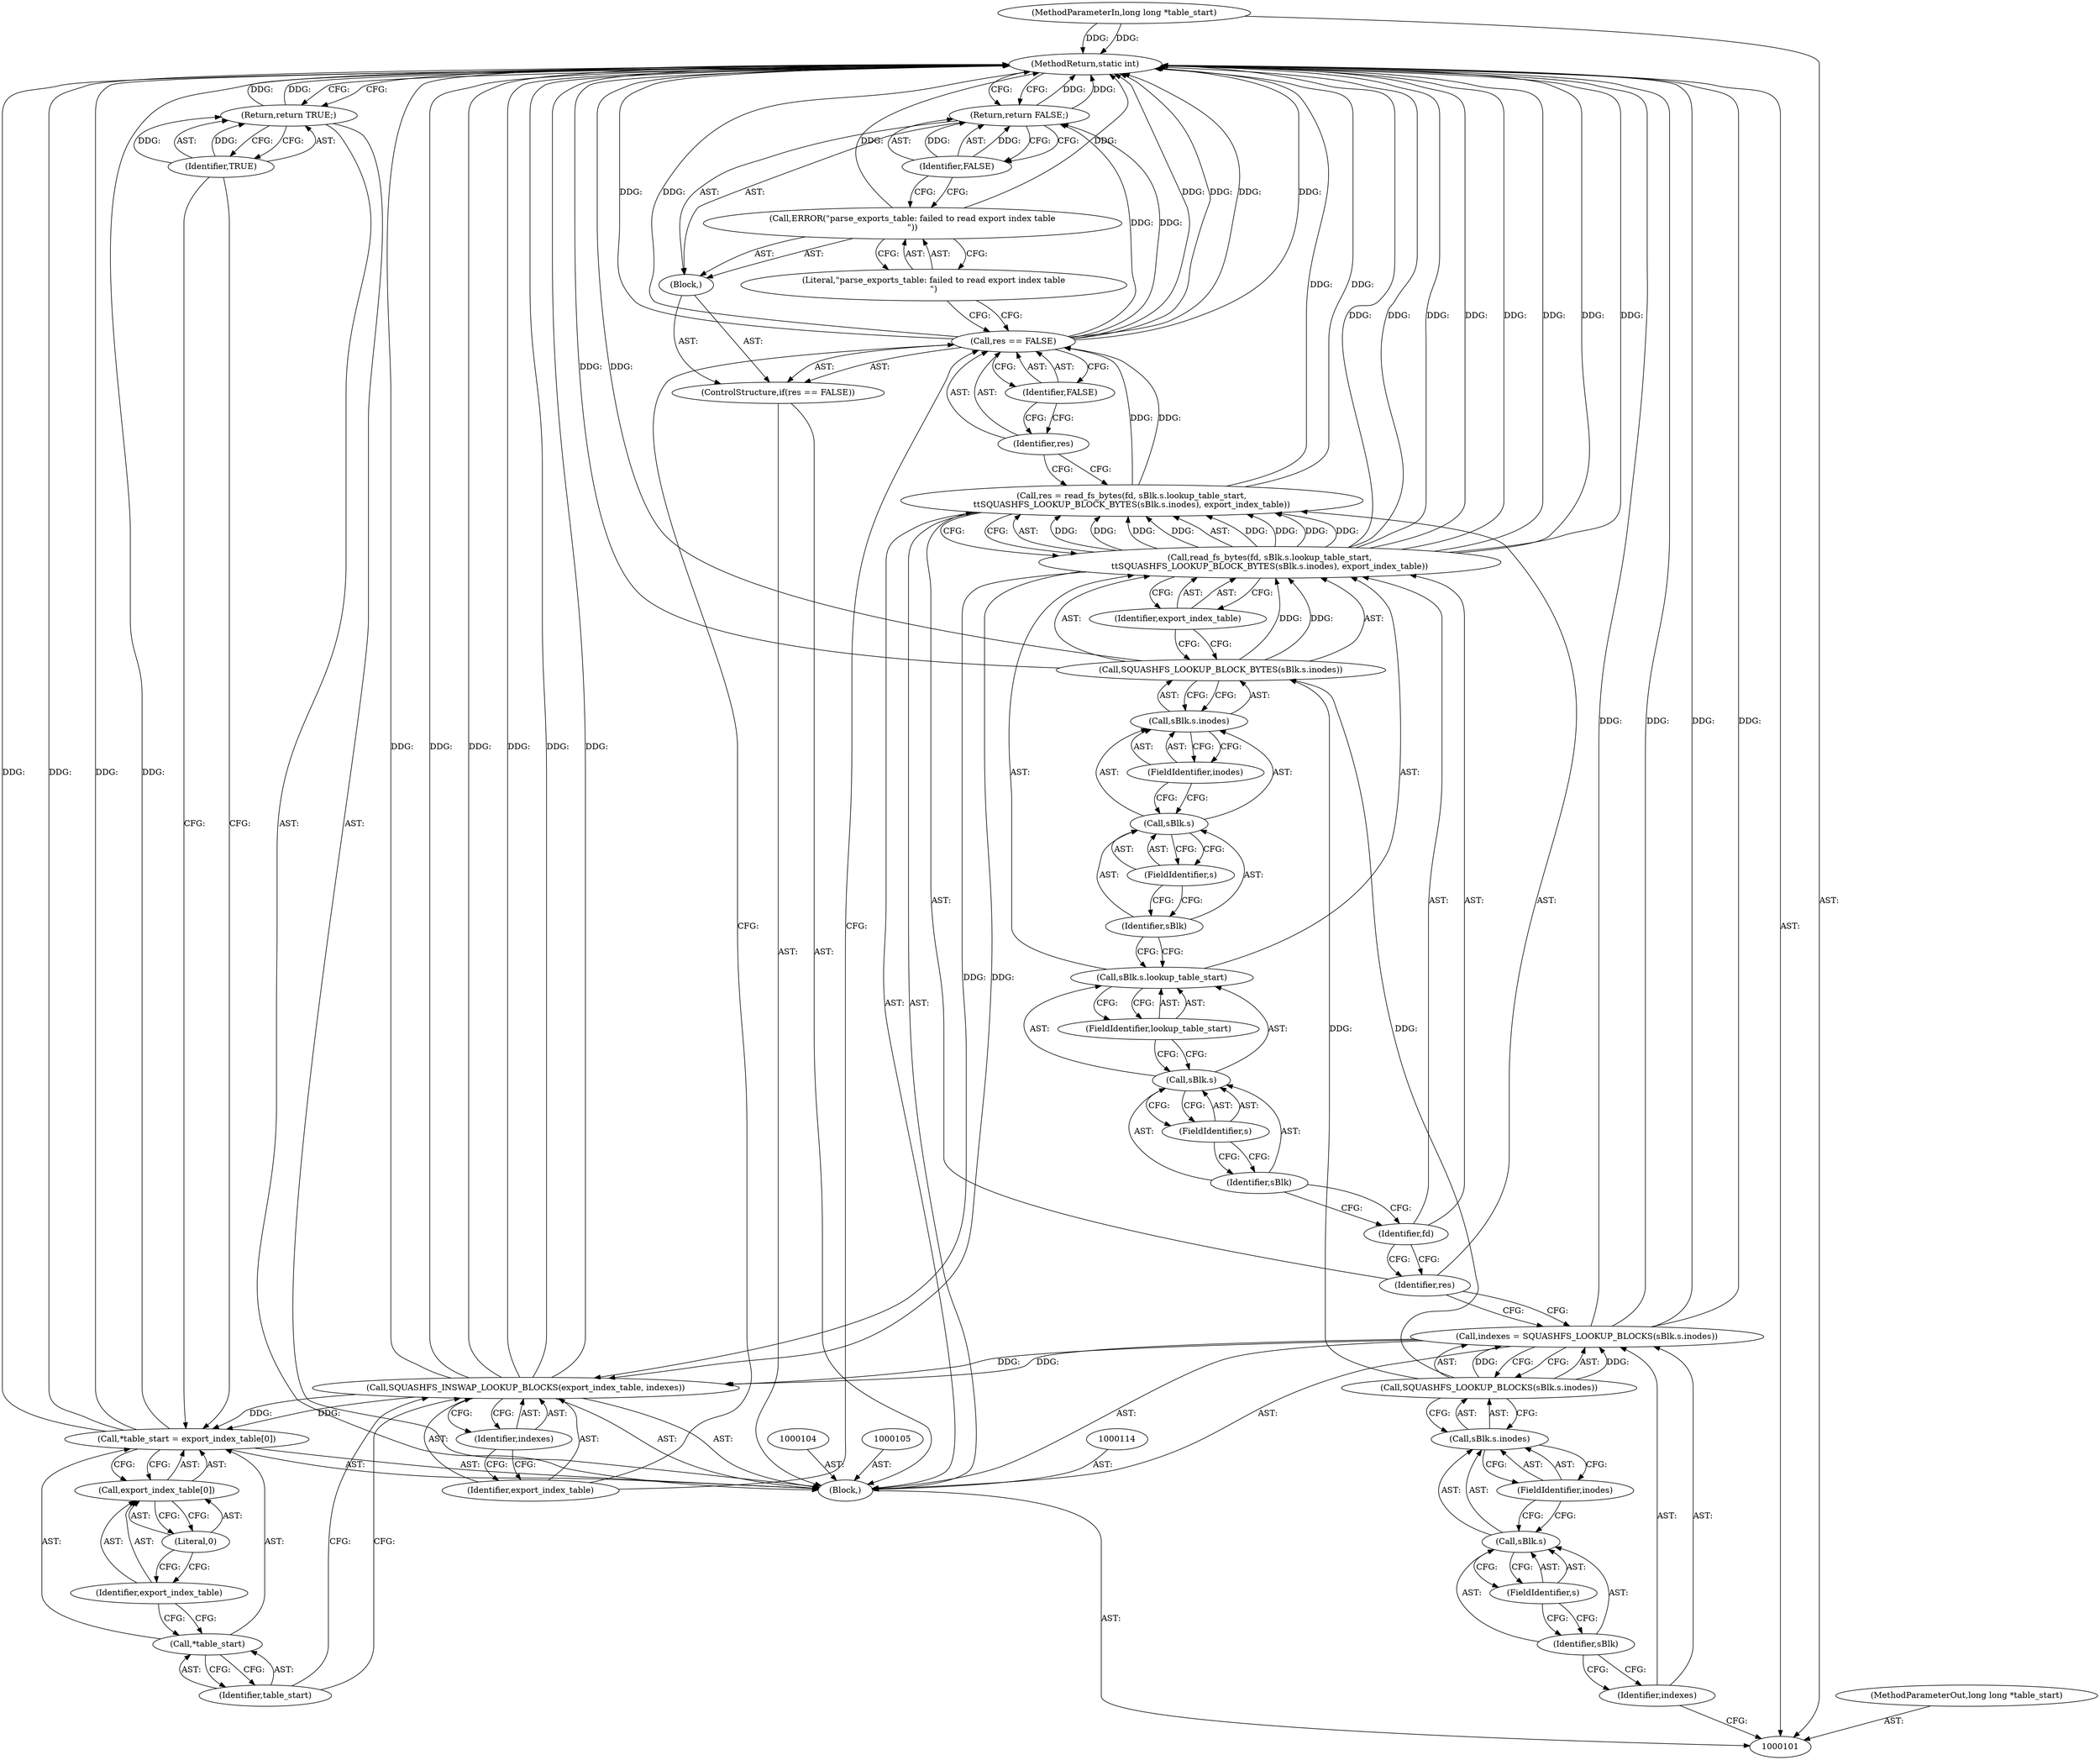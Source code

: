 digraph "1_squashfs-tools_f95864afe8833fe3ad782d714b41378e860977b1_0" {
"1000151" [label="(MethodReturn,static int)"];
"1000102" [label="(MethodParameterIn,long long *table_start)"];
"1000208" [label="(MethodParameterOut,long long *table_start)"];
"1000136" [label="(Call,ERROR(\"parse_exports_table: failed to read export index table\n\"))"];
"1000137" [label="(Literal,\"parse_exports_table: failed to read export index table\n\")"];
"1000139" [label="(Identifier,FALSE)"];
"1000138" [label="(Return,return FALSE;)"];
"1000140" [label="(Call,SQUASHFS_INSWAP_LOOKUP_BLOCKS(export_index_table, indexes))"];
"1000141" [label="(Identifier,export_index_table)"];
"1000142" [label="(Identifier,indexes)"];
"1000103" [label="(Block,)"];
"1000143" [label="(Call,*table_start = export_index_table[0])"];
"1000144" [label="(Call,*table_start)"];
"1000146" [label="(Call,export_index_table[0])"];
"1000147" [label="(Identifier,export_index_table)"];
"1000145" [label="(Identifier,table_start)"];
"1000148" [label="(Literal,0)"];
"1000149" [label="(Return,return TRUE;)"];
"1000150" [label="(Identifier,TRUE)"];
"1000108" [label="(Call,SQUASHFS_LOOKUP_BLOCKS(sBlk.s.inodes))"];
"1000109" [label="(Call,sBlk.s.inodes)"];
"1000110" [label="(Call,sBlk.s)"];
"1000111" [label="(Identifier,sBlk)"];
"1000112" [label="(FieldIdentifier,s)"];
"1000113" [label="(FieldIdentifier,inodes)"];
"1000106" [label="(Call,indexes = SQUASHFS_LOOKUP_BLOCKS(sBlk.s.inodes))"];
"1000107" [label="(Identifier,indexes)"];
"1000115" [label="(Call,res = read_fs_bytes(fd, sBlk.s.lookup_table_start,\n\t\tSQUASHFS_LOOKUP_BLOCK_BYTES(sBlk.s.inodes), export_index_table))"];
"1000116" [label="(Identifier,res)"];
"1000118" [label="(Identifier,fd)"];
"1000119" [label="(Call,sBlk.s.lookup_table_start)"];
"1000120" [label="(Call,sBlk.s)"];
"1000121" [label="(Identifier,sBlk)"];
"1000122" [label="(FieldIdentifier,s)"];
"1000123" [label="(FieldIdentifier,lookup_table_start)"];
"1000117" [label="(Call,read_fs_bytes(fd, sBlk.s.lookup_table_start,\n\t\tSQUASHFS_LOOKUP_BLOCK_BYTES(sBlk.s.inodes), export_index_table))"];
"1000124" [label="(Call,SQUASHFS_LOOKUP_BLOCK_BYTES(sBlk.s.inodes))"];
"1000125" [label="(Call,sBlk.s.inodes)"];
"1000126" [label="(Call,sBlk.s)"];
"1000127" [label="(Identifier,sBlk)"];
"1000128" [label="(FieldIdentifier,s)"];
"1000129" [label="(FieldIdentifier,inodes)"];
"1000130" [label="(Identifier,export_index_table)"];
"1000134" [label="(Identifier,FALSE)"];
"1000135" [label="(Block,)"];
"1000131" [label="(ControlStructure,if(res == FALSE))"];
"1000132" [label="(Call,res == FALSE)"];
"1000133" [label="(Identifier,res)"];
"1000151" -> "1000101"  [label="AST: "];
"1000151" -> "1000138"  [label="CFG: "];
"1000151" -> "1000149"  [label="CFG: "];
"1000149" -> "1000151"  [label="DDG: "];
"1000115" -> "1000151"  [label="DDG: "];
"1000117" -> "1000151"  [label="DDG: "];
"1000117" -> "1000151"  [label="DDG: "];
"1000117" -> "1000151"  [label="DDG: "];
"1000117" -> "1000151"  [label="DDG: "];
"1000140" -> "1000151"  [label="DDG: "];
"1000140" -> "1000151"  [label="DDG: "];
"1000140" -> "1000151"  [label="DDG: "];
"1000124" -> "1000151"  [label="DDG: "];
"1000106" -> "1000151"  [label="DDG: "];
"1000106" -> "1000151"  [label="DDG: "];
"1000143" -> "1000151"  [label="DDG: "];
"1000143" -> "1000151"  [label="DDG: "];
"1000132" -> "1000151"  [label="DDG: "];
"1000132" -> "1000151"  [label="DDG: "];
"1000132" -> "1000151"  [label="DDG: "];
"1000102" -> "1000151"  [label="DDG: "];
"1000136" -> "1000151"  [label="DDG: "];
"1000138" -> "1000151"  [label="DDG: "];
"1000102" -> "1000101"  [label="AST: "];
"1000102" -> "1000151"  [label="DDG: "];
"1000208" -> "1000101"  [label="AST: "];
"1000136" -> "1000135"  [label="AST: "];
"1000136" -> "1000137"  [label="CFG: "];
"1000137" -> "1000136"  [label="AST: "];
"1000139" -> "1000136"  [label="CFG: "];
"1000136" -> "1000151"  [label="DDG: "];
"1000137" -> "1000136"  [label="AST: "];
"1000137" -> "1000132"  [label="CFG: "];
"1000136" -> "1000137"  [label="CFG: "];
"1000139" -> "1000138"  [label="AST: "];
"1000139" -> "1000136"  [label="CFG: "];
"1000138" -> "1000139"  [label="CFG: "];
"1000139" -> "1000138"  [label="DDG: "];
"1000138" -> "1000135"  [label="AST: "];
"1000138" -> "1000139"  [label="CFG: "];
"1000139" -> "1000138"  [label="AST: "];
"1000151" -> "1000138"  [label="CFG: "];
"1000138" -> "1000151"  [label="DDG: "];
"1000139" -> "1000138"  [label="DDG: "];
"1000132" -> "1000138"  [label="DDG: "];
"1000140" -> "1000103"  [label="AST: "];
"1000140" -> "1000142"  [label="CFG: "];
"1000141" -> "1000140"  [label="AST: "];
"1000142" -> "1000140"  [label="AST: "];
"1000145" -> "1000140"  [label="CFG: "];
"1000140" -> "1000151"  [label="DDG: "];
"1000140" -> "1000151"  [label="DDG: "];
"1000140" -> "1000151"  [label="DDG: "];
"1000117" -> "1000140"  [label="DDG: "];
"1000106" -> "1000140"  [label="DDG: "];
"1000140" -> "1000143"  [label="DDG: "];
"1000141" -> "1000140"  [label="AST: "];
"1000141" -> "1000132"  [label="CFG: "];
"1000142" -> "1000141"  [label="CFG: "];
"1000142" -> "1000140"  [label="AST: "];
"1000142" -> "1000141"  [label="CFG: "];
"1000140" -> "1000142"  [label="CFG: "];
"1000103" -> "1000101"  [label="AST: "];
"1000104" -> "1000103"  [label="AST: "];
"1000105" -> "1000103"  [label="AST: "];
"1000106" -> "1000103"  [label="AST: "];
"1000114" -> "1000103"  [label="AST: "];
"1000115" -> "1000103"  [label="AST: "];
"1000131" -> "1000103"  [label="AST: "];
"1000140" -> "1000103"  [label="AST: "];
"1000143" -> "1000103"  [label="AST: "];
"1000149" -> "1000103"  [label="AST: "];
"1000143" -> "1000103"  [label="AST: "];
"1000143" -> "1000146"  [label="CFG: "];
"1000144" -> "1000143"  [label="AST: "];
"1000146" -> "1000143"  [label="AST: "];
"1000150" -> "1000143"  [label="CFG: "];
"1000143" -> "1000151"  [label="DDG: "];
"1000143" -> "1000151"  [label="DDG: "];
"1000140" -> "1000143"  [label="DDG: "];
"1000144" -> "1000143"  [label="AST: "];
"1000144" -> "1000145"  [label="CFG: "];
"1000145" -> "1000144"  [label="AST: "];
"1000147" -> "1000144"  [label="CFG: "];
"1000146" -> "1000143"  [label="AST: "];
"1000146" -> "1000148"  [label="CFG: "];
"1000147" -> "1000146"  [label="AST: "];
"1000148" -> "1000146"  [label="AST: "];
"1000143" -> "1000146"  [label="CFG: "];
"1000147" -> "1000146"  [label="AST: "];
"1000147" -> "1000144"  [label="CFG: "];
"1000148" -> "1000147"  [label="CFG: "];
"1000145" -> "1000144"  [label="AST: "];
"1000145" -> "1000140"  [label="CFG: "];
"1000144" -> "1000145"  [label="CFG: "];
"1000148" -> "1000146"  [label="AST: "];
"1000148" -> "1000147"  [label="CFG: "];
"1000146" -> "1000148"  [label="CFG: "];
"1000149" -> "1000103"  [label="AST: "];
"1000149" -> "1000150"  [label="CFG: "];
"1000150" -> "1000149"  [label="AST: "];
"1000151" -> "1000149"  [label="CFG: "];
"1000149" -> "1000151"  [label="DDG: "];
"1000150" -> "1000149"  [label="DDG: "];
"1000150" -> "1000149"  [label="AST: "];
"1000150" -> "1000143"  [label="CFG: "];
"1000149" -> "1000150"  [label="CFG: "];
"1000150" -> "1000149"  [label="DDG: "];
"1000108" -> "1000106"  [label="AST: "];
"1000108" -> "1000109"  [label="CFG: "];
"1000109" -> "1000108"  [label="AST: "];
"1000106" -> "1000108"  [label="CFG: "];
"1000108" -> "1000106"  [label="DDG: "];
"1000108" -> "1000124"  [label="DDG: "];
"1000109" -> "1000108"  [label="AST: "];
"1000109" -> "1000113"  [label="CFG: "];
"1000110" -> "1000109"  [label="AST: "];
"1000113" -> "1000109"  [label="AST: "];
"1000108" -> "1000109"  [label="CFG: "];
"1000110" -> "1000109"  [label="AST: "];
"1000110" -> "1000112"  [label="CFG: "];
"1000111" -> "1000110"  [label="AST: "];
"1000112" -> "1000110"  [label="AST: "];
"1000113" -> "1000110"  [label="CFG: "];
"1000111" -> "1000110"  [label="AST: "];
"1000111" -> "1000107"  [label="CFG: "];
"1000112" -> "1000111"  [label="CFG: "];
"1000112" -> "1000110"  [label="AST: "];
"1000112" -> "1000111"  [label="CFG: "];
"1000110" -> "1000112"  [label="CFG: "];
"1000113" -> "1000109"  [label="AST: "];
"1000113" -> "1000110"  [label="CFG: "];
"1000109" -> "1000113"  [label="CFG: "];
"1000106" -> "1000103"  [label="AST: "];
"1000106" -> "1000108"  [label="CFG: "];
"1000107" -> "1000106"  [label="AST: "];
"1000108" -> "1000106"  [label="AST: "];
"1000116" -> "1000106"  [label="CFG: "];
"1000106" -> "1000151"  [label="DDG: "];
"1000106" -> "1000151"  [label="DDG: "];
"1000108" -> "1000106"  [label="DDG: "];
"1000106" -> "1000140"  [label="DDG: "];
"1000107" -> "1000106"  [label="AST: "];
"1000107" -> "1000101"  [label="CFG: "];
"1000111" -> "1000107"  [label="CFG: "];
"1000115" -> "1000103"  [label="AST: "];
"1000115" -> "1000117"  [label="CFG: "];
"1000116" -> "1000115"  [label="AST: "];
"1000117" -> "1000115"  [label="AST: "];
"1000133" -> "1000115"  [label="CFG: "];
"1000115" -> "1000151"  [label="DDG: "];
"1000117" -> "1000115"  [label="DDG: "];
"1000117" -> "1000115"  [label="DDG: "];
"1000117" -> "1000115"  [label="DDG: "];
"1000117" -> "1000115"  [label="DDG: "];
"1000115" -> "1000132"  [label="DDG: "];
"1000116" -> "1000115"  [label="AST: "];
"1000116" -> "1000106"  [label="CFG: "];
"1000118" -> "1000116"  [label="CFG: "];
"1000118" -> "1000117"  [label="AST: "];
"1000118" -> "1000116"  [label="CFG: "];
"1000121" -> "1000118"  [label="CFG: "];
"1000119" -> "1000117"  [label="AST: "];
"1000119" -> "1000123"  [label="CFG: "];
"1000120" -> "1000119"  [label="AST: "];
"1000123" -> "1000119"  [label="AST: "];
"1000127" -> "1000119"  [label="CFG: "];
"1000120" -> "1000119"  [label="AST: "];
"1000120" -> "1000122"  [label="CFG: "];
"1000121" -> "1000120"  [label="AST: "];
"1000122" -> "1000120"  [label="AST: "];
"1000123" -> "1000120"  [label="CFG: "];
"1000121" -> "1000120"  [label="AST: "];
"1000121" -> "1000118"  [label="CFG: "];
"1000122" -> "1000121"  [label="CFG: "];
"1000122" -> "1000120"  [label="AST: "];
"1000122" -> "1000121"  [label="CFG: "];
"1000120" -> "1000122"  [label="CFG: "];
"1000123" -> "1000119"  [label="AST: "];
"1000123" -> "1000120"  [label="CFG: "];
"1000119" -> "1000123"  [label="CFG: "];
"1000117" -> "1000115"  [label="AST: "];
"1000117" -> "1000130"  [label="CFG: "];
"1000118" -> "1000117"  [label="AST: "];
"1000119" -> "1000117"  [label="AST: "];
"1000124" -> "1000117"  [label="AST: "];
"1000130" -> "1000117"  [label="AST: "];
"1000115" -> "1000117"  [label="CFG: "];
"1000117" -> "1000151"  [label="DDG: "];
"1000117" -> "1000151"  [label="DDG: "];
"1000117" -> "1000151"  [label="DDG: "];
"1000117" -> "1000151"  [label="DDG: "];
"1000117" -> "1000115"  [label="DDG: "];
"1000117" -> "1000115"  [label="DDG: "];
"1000117" -> "1000115"  [label="DDG: "];
"1000117" -> "1000115"  [label="DDG: "];
"1000124" -> "1000117"  [label="DDG: "];
"1000117" -> "1000140"  [label="DDG: "];
"1000124" -> "1000117"  [label="AST: "];
"1000124" -> "1000125"  [label="CFG: "];
"1000125" -> "1000124"  [label="AST: "];
"1000130" -> "1000124"  [label="CFG: "];
"1000124" -> "1000151"  [label="DDG: "];
"1000124" -> "1000117"  [label="DDG: "];
"1000108" -> "1000124"  [label="DDG: "];
"1000125" -> "1000124"  [label="AST: "];
"1000125" -> "1000129"  [label="CFG: "];
"1000126" -> "1000125"  [label="AST: "];
"1000129" -> "1000125"  [label="AST: "];
"1000124" -> "1000125"  [label="CFG: "];
"1000126" -> "1000125"  [label="AST: "];
"1000126" -> "1000128"  [label="CFG: "];
"1000127" -> "1000126"  [label="AST: "];
"1000128" -> "1000126"  [label="AST: "];
"1000129" -> "1000126"  [label="CFG: "];
"1000127" -> "1000126"  [label="AST: "];
"1000127" -> "1000119"  [label="CFG: "];
"1000128" -> "1000127"  [label="CFG: "];
"1000128" -> "1000126"  [label="AST: "];
"1000128" -> "1000127"  [label="CFG: "];
"1000126" -> "1000128"  [label="CFG: "];
"1000129" -> "1000125"  [label="AST: "];
"1000129" -> "1000126"  [label="CFG: "];
"1000125" -> "1000129"  [label="CFG: "];
"1000130" -> "1000117"  [label="AST: "];
"1000130" -> "1000124"  [label="CFG: "];
"1000117" -> "1000130"  [label="CFG: "];
"1000134" -> "1000132"  [label="AST: "];
"1000134" -> "1000133"  [label="CFG: "];
"1000132" -> "1000134"  [label="CFG: "];
"1000135" -> "1000131"  [label="AST: "];
"1000136" -> "1000135"  [label="AST: "];
"1000138" -> "1000135"  [label="AST: "];
"1000131" -> "1000103"  [label="AST: "];
"1000132" -> "1000131"  [label="AST: "];
"1000135" -> "1000131"  [label="AST: "];
"1000132" -> "1000131"  [label="AST: "];
"1000132" -> "1000134"  [label="CFG: "];
"1000133" -> "1000132"  [label="AST: "];
"1000134" -> "1000132"  [label="AST: "];
"1000137" -> "1000132"  [label="CFG: "];
"1000141" -> "1000132"  [label="CFG: "];
"1000132" -> "1000151"  [label="DDG: "];
"1000132" -> "1000151"  [label="DDG: "];
"1000132" -> "1000151"  [label="DDG: "];
"1000115" -> "1000132"  [label="DDG: "];
"1000132" -> "1000138"  [label="DDG: "];
"1000133" -> "1000132"  [label="AST: "];
"1000133" -> "1000115"  [label="CFG: "];
"1000134" -> "1000133"  [label="CFG: "];
}
